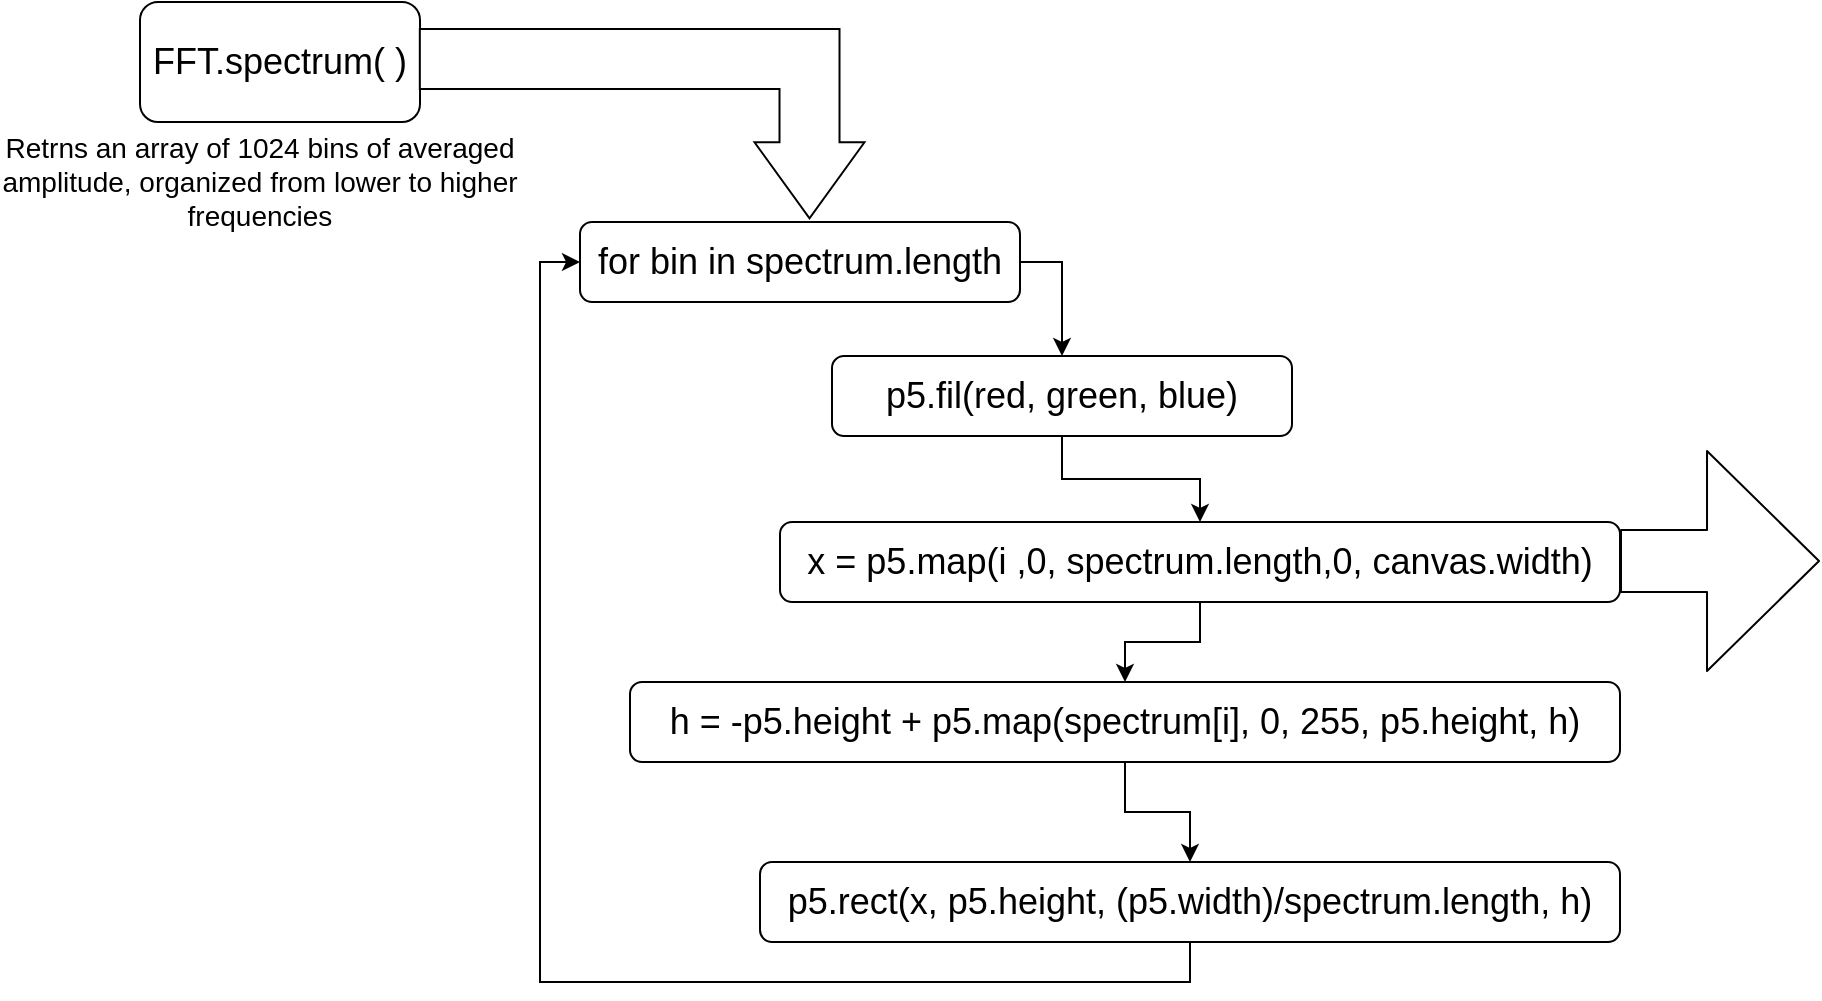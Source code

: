 <mxfile version="13.1.5" type="device"><diagram id="1e5DBhjfjTdghXfM4wkR" name="Page-1"><mxGraphModel dx="1196" dy="805" grid="1" gridSize="10" guides="1" tooltips="1" connect="1" arrows="1" fold="1" page="1" pageScale="1" pageWidth="850" pageHeight="1100" math="0" shadow="0"><root><mxCell id="0"/><mxCell id="1" parent="0"/><mxCell id="Sa3KP-xBp-cr40BOMX6H-1" value="&lt;font style=&quot;font-size: 18px&quot;&gt;FFT.spectrum( )&lt;br&gt;&lt;/font&gt;" style="rounded=1;whiteSpace=wrap;html=1;" vertex="1" parent="1"><mxGeometry x="90" y="80" width="140" height="60" as="geometry"/></mxCell><mxCell id="Sa3KP-xBp-cr40BOMX6H-2" value="&lt;font style=&quot;font-size: 14px&quot;&gt;Retrns an array of 1024 bins of averaged amplitude, organized from lower to higher frequencies&lt;/font&gt;" style="text;html=1;strokeColor=none;fillColor=none;align=center;verticalAlign=middle;whiteSpace=wrap;rounded=0;" vertex="1" parent="1"><mxGeometry x="20" y="150" width="260" height="40" as="geometry"/></mxCell><mxCell id="Sa3KP-xBp-cr40BOMX6H-7" style="edgeStyle=orthogonalEdgeStyle;rounded=0;orthogonalLoop=1;jettySize=auto;html=1;exitX=1;exitY=0.5;exitDx=0;exitDy=0;entryX=0.5;entryY=0;entryDx=0;entryDy=0;" edge="1" parent="1" source="Sa3KP-xBp-cr40BOMX6H-3" target="Sa3KP-xBp-cr40BOMX6H-4"><mxGeometry relative="1" as="geometry"/></mxCell><mxCell id="Sa3KP-xBp-cr40BOMX6H-3" value="&lt;font style=&quot;font-size: 18px&quot;&gt;for bin in spectrum.length&lt;br&gt;&lt;/font&gt;" style="rounded=1;whiteSpace=wrap;html=1;" vertex="1" parent="1"><mxGeometry x="310" y="190" width="220" height="40" as="geometry"/></mxCell><mxCell id="Sa3KP-xBp-cr40BOMX6H-9" style="edgeStyle=orthogonalEdgeStyle;rounded=0;orthogonalLoop=1;jettySize=auto;html=1;exitX=0.5;exitY=1;exitDx=0;exitDy=0;entryX=0.5;entryY=0;entryDx=0;entryDy=0;" edge="1" parent="1" source="Sa3KP-xBp-cr40BOMX6H-4" target="Sa3KP-xBp-cr40BOMX6H-5"><mxGeometry relative="1" as="geometry"/></mxCell><mxCell id="Sa3KP-xBp-cr40BOMX6H-4" value="&lt;font style=&quot;font-size: 18px&quot;&gt;p5.fil(red, green, blue)&lt;/font&gt;" style="rounded=1;whiteSpace=wrap;html=1;" vertex="1" parent="1"><mxGeometry x="436" y="257" width="230" height="40" as="geometry"/></mxCell><mxCell id="Sa3KP-xBp-cr40BOMX6H-10" style="edgeStyle=orthogonalEdgeStyle;rounded=0;orthogonalLoop=1;jettySize=auto;html=1;exitX=0.5;exitY=1;exitDx=0;exitDy=0;" edge="1" parent="1" source="Sa3KP-xBp-cr40BOMX6H-5" target="Sa3KP-xBp-cr40BOMX6H-8"><mxGeometry relative="1" as="geometry"/></mxCell><mxCell id="Sa3KP-xBp-cr40BOMX6H-5" value="&lt;font style=&quot;font-size: 18px&quot;&gt;x = p5.map(i ,0, spectrum.length,0, canvas.width)&lt;/font&gt;" style="rounded=1;whiteSpace=wrap;html=1;" vertex="1" parent="1"><mxGeometry x="410" y="340" width="420" height="40" as="geometry"/></mxCell><mxCell id="Sa3KP-xBp-cr40BOMX6H-13" style="edgeStyle=orthogonalEdgeStyle;rounded=0;orthogonalLoop=1;jettySize=auto;html=1;exitX=0.5;exitY=1;exitDx=0;exitDy=0;entryX=0.5;entryY=0;entryDx=0;entryDy=0;" edge="1" parent="1" source="Sa3KP-xBp-cr40BOMX6H-8" target="Sa3KP-xBp-cr40BOMX6H-12"><mxGeometry relative="1" as="geometry"/></mxCell><mxCell id="Sa3KP-xBp-cr40BOMX6H-8" value="&lt;font style=&quot;font-size: 18px&quot;&gt;h = -p5.height + p5.map(spectrum[i], 0, 255, p5.height, h)&lt;br&gt;&lt;/font&gt;" style="rounded=1;whiteSpace=wrap;html=1;" vertex="1" parent="1"><mxGeometry x="335" y="420" width="495" height="40" as="geometry"/></mxCell><mxCell id="Sa3KP-xBp-cr40BOMX6H-14" style="edgeStyle=orthogonalEdgeStyle;rounded=0;orthogonalLoop=1;jettySize=auto;html=1;exitX=0.5;exitY=1;exitDx=0;exitDy=0;entryX=0;entryY=0.5;entryDx=0;entryDy=0;" edge="1" parent="1" source="Sa3KP-xBp-cr40BOMX6H-12" target="Sa3KP-xBp-cr40BOMX6H-3"><mxGeometry relative="1" as="geometry"/></mxCell><mxCell id="Sa3KP-xBp-cr40BOMX6H-12" value="&lt;font style=&quot;font-size: 18px&quot;&gt;p5.rect(x, p5.height, (p5.width)/spectrum.length, h)&lt;br&gt;&lt;/font&gt;" style="rounded=1;whiteSpace=wrap;html=1;" vertex="1" parent="1"><mxGeometry x="400" y="510" width="430" height="40" as="geometry"/></mxCell><mxCell id="Sa3KP-xBp-cr40BOMX6H-15" value="" style="shape=flexArrow;endArrow=classic;html=1;endWidth=78;endSize=18.33;width=31;" edge="1" parent="1"><mxGeometry width="50" height="50" relative="1" as="geometry"><mxPoint x="830" y="359.5" as="sourcePoint"/><mxPoint x="930" y="359.5" as="targetPoint"/></mxGeometry></mxCell><mxCell id="Sa3KP-xBp-cr40BOMX6H-16" value="" style="html=1;shadow=0;dashed=0;align=center;verticalAlign=middle;shape=mxgraph.arrows2.bendArrow;dy=15;dx=38;notch=0;arrowHead=55;rounded=0;rotation=90;" vertex="1" parent="1"><mxGeometry x="293.74" y="29.62" width="94.69" height="222.34" as="geometry"/></mxCell></root></mxGraphModel></diagram></mxfile>